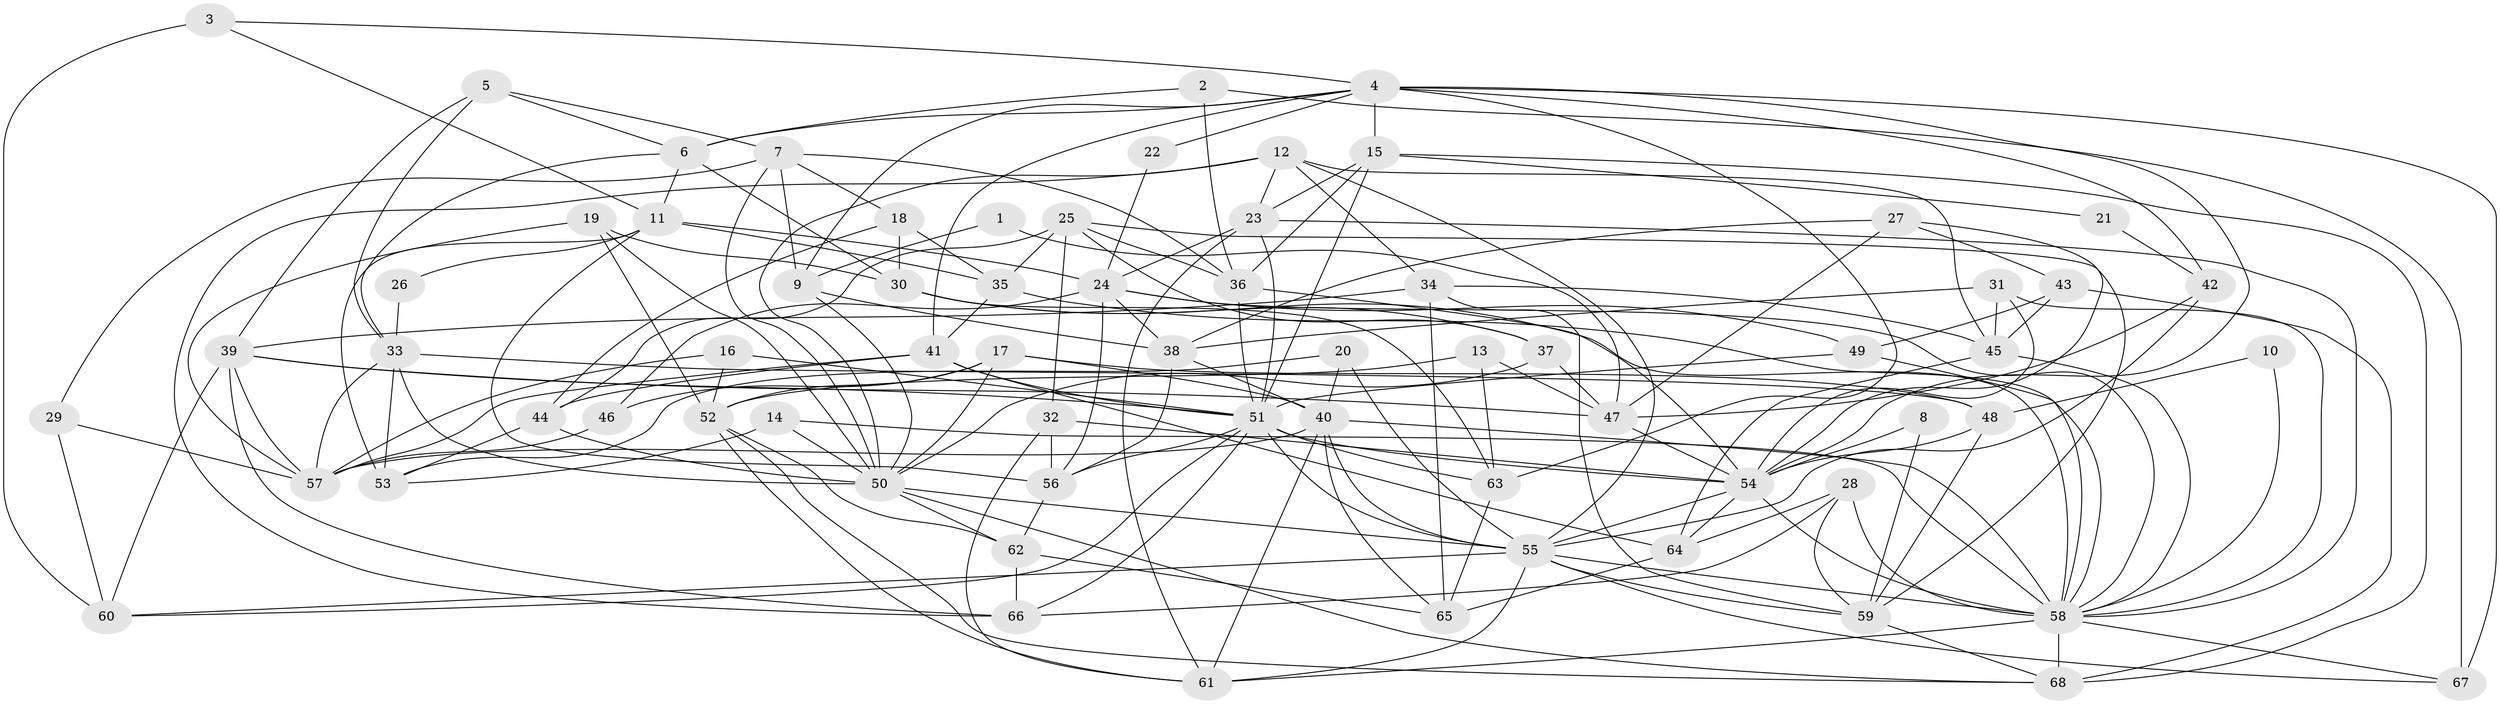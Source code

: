 // original degree distribution, {5: 0.2074074074074074, 3: 0.26666666666666666, 4: 0.26666666666666666, 2: 0.13333333333333333, 8: 0.022222222222222223, 6: 0.07407407407407407, 7: 0.02962962962962963}
// Generated by graph-tools (version 1.1) at 2025/26/03/09/25 03:26:15]
// undirected, 68 vertices, 187 edges
graph export_dot {
graph [start="1"]
  node [color=gray90,style=filled];
  1;
  2;
  3;
  4;
  5;
  6;
  7;
  8;
  9;
  10;
  11;
  12;
  13;
  14;
  15;
  16;
  17;
  18;
  19;
  20;
  21;
  22;
  23;
  24;
  25;
  26;
  27;
  28;
  29;
  30;
  31;
  32;
  33;
  34;
  35;
  36;
  37;
  38;
  39;
  40;
  41;
  42;
  43;
  44;
  45;
  46;
  47;
  48;
  49;
  50;
  51;
  52;
  53;
  54;
  55;
  56;
  57;
  58;
  59;
  60;
  61;
  62;
  63;
  64;
  65;
  66;
  67;
  68;
  1 -- 9 [weight=1.0];
  1 -- 47 [weight=1.0];
  2 -- 6 [weight=1.0];
  2 -- 36 [weight=1.0];
  2 -- 67 [weight=1.0];
  3 -- 4 [weight=1.0];
  3 -- 11 [weight=1.0];
  3 -- 60 [weight=1.0];
  4 -- 6 [weight=1.0];
  4 -- 9 [weight=1.0];
  4 -- 15 [weight=1.0];
  4 -- 22 [weight=1.0];
  4 -- 41 [weight=1.0];
  4 -- 42 [weight=1.0];
  4 -- 54 [weight=1.0];
  4 -- 63 [weight=1.0];
  4 -- 67 [weight=2.0];
  5 -- 6 [weight=1.0];
  5 -- 7 [weight=1.0];
  5 -- 33 [weight=1.0];
  5 -- 39 [weight=1.0];
  6 -- 11 [weight=1.0];
  6 -- 30 [weight=1.0];
  6 -- 33 [weight=1.0];
  7 -- 9 [weight=1.0];
  7 -- 18 [weight=1.0];
  7 -- 29 [weight=1.0];
  7 -- 36 [weight=2.0];
  7 -- 50 [weight=1.0];
  8 -- 54 [weight=1.0];
  8 -- 59 [weight=1.0];
  9 -- 38 [weight=1.0];
  9 -- 50 [weight=1.0];
  10 -- 48 [weight=1.0];
  10 -- 58 [weight=1.0];
  11 -- 24 [weight=1.0];
  11 -- 26 [weight=1.0];
  11 -- 35 [weight=1.0];
  11 -- 53 [weight=1.0];
  11 -- 56 [weight=2.0];
  12 -- 23 [weight=1.0];
  12 -- 34 [weight=1.0];
  12 -- 45 [weight=1.0];
  12 -- 50 [weight=1.0];
  12 -- 55 [weight=1.0];
  12 -- 66 [weight=1.0];
  13 -- 47 [weight=1.0];
  13 -- 52 [weight=1.0];
  13 -- 63 [weight=1.0];
  14 -- 50 [weight=2.0];
  14 -- 53 [weight=1.0];
  14 -- 58 [weight=1.0];
  15 -- 21 [weight=1.0];
  15 -- 23 [weight=1.0];
  15 -- 36 [weight=1.0];
  15 -- 51 [weight=1.0];
  15 -- 68 [weight=1.0];
  16 -- 51 [weight=1.0];
  16 -- 52 [weight=1.0];
  16 -- 57 [weight=1.0];
  17 -- 40 [weight=1.0];
  17 -- 46 [weight=1.0];
  17 -- 48 [weight=1.0];
  17 -- 50 [weight=1.0];
  17 -- 52 [weight=1.0];
  18 -- 30 [weight=1.0];
  18 -- 35 [weight=1.0];
  18 -- 44 [weight=1.0];
  19 -- 30 [weight=1.0];
  19 -- 50 [weight=1.0];
  19 -- 52 [weight=2.0];
  19 -- 57 [weight=1.0];
  20 -- 40 [weight=1.0];
  20 -- 53 [weight=1.0];
  20 -- 55 [weight=1.0];
  21 -- 42 [weight=1.0];
  22 -- 24 [weight=1.0];
  23 -- 24 [weight=1.0];
  23 -- 51 [weight=1.0];
  23 -- 58 [weight=1.0];
  23 -- 61 [weight=1.0];
  24 -- 38 [weight=1.0];
  24 -- 46 [weight=1.0];
  24 -- 49 [weight=1.0];
  24 -- 56 [weight=1.0];
  24 -- 58 [weight=1.0];
  25 -- 32 [weight=2.0];
  25 -- 35 [weight=1.0];
  25 -- 36 [weight=1.0];
  25 -- 37 [weight=1.0];
  25 -- 44 [weight=1.0];
  25 -- 59 [weight=1.0];
  26 -- 33 [weight=1.0];
  27 -- 38 [weight=1.0];
  27 -- 43 [weight=1.0];
  27 -- 47 [weight=1.0];
  27 -- 54 [weight=1.0];
  28 -- 58 [weight=1.0];
  28 -- 59 [weight=1.0];
  28 -- 64 [weight=1.0];
  28 -- 66 [weight=1.0];
  29 -- 57 [weight=1.0];
  29 -- 60 [weight=1.0];
  30 -- 37 [weight=1.0];
  30 -- 58 [weight=1.0];
  30 -- 63 [weight=1.0];
  31 -- 38 [weight=1.0];
  31 -- 45 [weight=1.0];
  31 -- 54 [weight=1.0];
  31 -- 58 [weight=1.0];
  32 -- 54 [weight=1.0];
  32 -- 56 [weight=1.0];
  32 -- 61 [weight=2.0];
  33 -- 48 [weight=1.0];
  33 -- 50 [weight=2.0];
  33 -- 53 [weight=1.0];
  33 -- 57 [weight=1.0];
  34 -- 39 [weight=1.0];
  34 -- 45 [weight=1.0];
  34 -- 59 [weight=1.0];
  34 -- 65 [weight=2.0];
  35 -- 41 [weight=1.0];
  35 -- 58 [weight=1.0];
  36 -- 51 [weight=1.0];
  36 -- 54 [weight=1.0];
  37 -- 47 [weight=1.0];
  37 -- 50 [weight=2.0];
  38 -- 40 [weight=1.0];
  38 -- 56 [weight=1.0];
  39 -- 47 [weight=1.0];
  39 -- 51 [weight=1.0];
  39 -- 57 [weight=2.0];
  39 -- 60 [weight=1.0];
  39 -- 66 [weight=2.0];
  40 -- 55 [weight=1.0];
  40 -- 57 [weight=1.0];
  40 -- 58 [weight=1.0];
  40 -- 61 [weight=1.0];
  40 -- 65 [weight=1.0];
  41 -- 44 [weight=1.0];
  41 -- 51 [weight=1.0];
  41 -- 57 [weight=1.0];
  41 -- 64 [weight=1.0];
  42 -- 47 [weight=1.0];
  42 -- 55 [weight=1.0];
  43 -- 45 [weight=1.0];
  43 -- 49 [weight=1.0];
  43 -- 68 [weight=1.0];
  44 -- 50 [weight=1.0];
  44 -- 53 [weight=1.0];
  45 -- 58 [weight=1.0];
  45 -- 64 [weight=1.0];
  46 -- 57 [weight=1.0];
  47 -- 54 [weight=1.0];
  48 -- 54 [weight=1.0];
  48 -- 59 [weight=1.0];
  49 -- 51 [weight=1.0];
  49 -- 58 [weight=1.0];
  50 -- 55 [weight=1.0];
  50 -- 62 [weight=1.0];
  50 -- 68 [weight=1.0];
  51 -- 54 [weight=1.0];
  51 -- 55 [weight=1.0];
  51 -- 56 [weight=3.0];
  51 -- 60 [weight=1.0];
  51 -- 63 [weight=1.0];
  51 -- 66 [weight=1.0];
  52 -- 61 [weight=1.0];
  52 -- 62 [weight=1.0];
  52 -- 68 [weight=1.0];
  54 -- 55 [weight=1.0];
  54 -- 58 [weight=1.0];
  54 -- 64 [weight=1.0];
  55 -- 58 [weight=1.0];
  55 -- 59 [weight=1.0];
  55 -- 60 [weight=1.0];
  55 -- 61 [weight=1.0];
  55 -- 67 [weight=1.0];
  56 -- 62 [weight=1.0];
  58 -- 61 [weight=1.0];
  58 -- 67 [weight=1.0];
  58 -- 68 [weight=2.0];
  59 -- 68 [weight=1.0];
  62 -- 65 [weight=1.0];
  62 -- 66 [weight=1.0];
  63 -- 65 [weight=1.0];
  64 -- 65 [weight=1.0];
}
